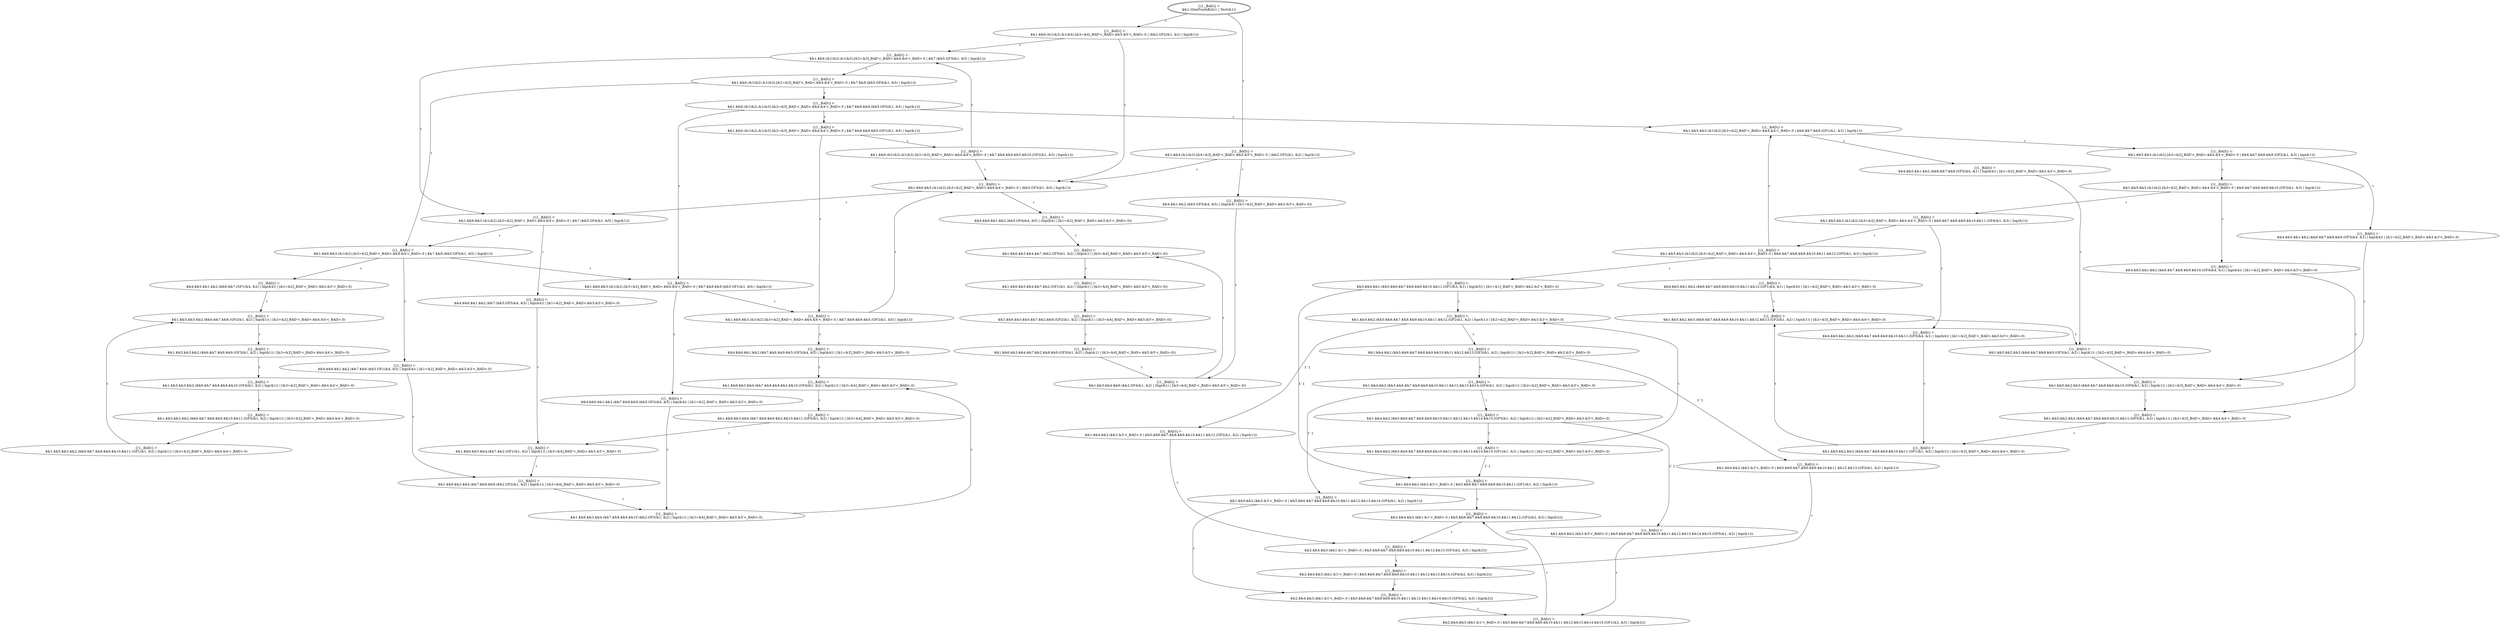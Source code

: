 digraph {
    s0 [peripheries=2,label="{(1,_BAD)} ⊢
$&1.(GenFreshB(&1) | Test(&1))"]
    s1 [label="{(1,_BAD)} ⊢
$&1.$&6.(&1(&3).&1(&4).[&3=&4]_BAD'<_BAD>.$&5.&5'<_BAD>.0 | ($&2.GF2(&1, &2) | Inp(&1)))"]
    s2 [label="{(1,_BAD)} ⊢
$&1.$&4.(&1(&3).[&4=&3]_BAD'<_BAD>.$&5.&5'<_BAD>.0 | ($&2.GF2(&1, &2) | Inp(&1)))"]
    s3 [label="{(1,_BAD)} ⊢
$&1.$&6.(&1(&2).&1(&3).[&2=&3]_BAD'<_BAD>.$&4.&4'<_BAD>.0 | $&7.($&5.GF3(&1, &5) | Inp(&1)))"]
    s4 [label="{(1,_BAD)} ⊢
$&1.$&6.$&3.(&1(&2).[&3=&2]_BAD'<_BAD>.$&4.&4'<_BAD>.0 | ($&5.GF3(&1, &5) | Inp(&1)))"]
    s5 [label="{(1,_BAD)} ⊢
$&4.$&1.$&2.($&5.GF3(&4, &5) | (Inp(&4) | [&1=&2]_BAD'<_BAD>.$&3.&3'<_BAD>.0))"]
    s6 [label="{(1,_BAD)} ⊢
$&1.$&6.(&1(&2).&1(&3).[&2=&3]_BAD'<_BAD>.$&4.&4'<_BAD>.0 | $&7.$&8.($&5.GF4(&1, &5) | Inp(&1)))"]
    s7 [label="{(1,_BAD)} ⊢
$&1.$&6.$&3.(&1(&2).[&3=&2]_BAD'<_BAD>.$&4.&4'<_BAD>.0 | $&7.($&5.GF4(&1, &5) | Inp(&1)))"]
    s8 [label="{(1,_BAD)} ⊢
$&4.$&6.$&1.$&2.($&5.GF4(&4, &5) | (Inp(&4) | [&1=&2]_BAD'<_BAD>.$&3.&3'<_BAD>.0))"]
    s9 [label="{(1,_BAD)} ⊢
$&1.$&3.$&4.$&6.($&2.GF4(&1, &2) | (Inp(&1) | [&3=&4]_BAD'<_BAD>.$&5.&5'<_BAD>.0))"]
    s10 [label="{(1,_BAD)} ⊢
$&1.$&6.(&1(&2).&1(&3).[&2=&3]_BAD'<_BAD>.$&4.&4'<_BAD>.0 | $&7.$&8.$&9.($&5.GF5(&1, &5) | Inp(&1)))"]
    s11 [label="{(1,_BAD)} ⊢
$&1.$&6.$&3.(&1(&2).[&3=&2]_BAD'<_BAD>.$&4.&4'<_BAD>.0 | $&7.$&8.($&5.GF5(&1, &5) | Inp(&1)))"]
    s12 [label="{(1,_BAD)} ⊢
$&4.$&6.$&1.$&2.($&7.($&5.GF5(&4, &5) | Inp(&4)) | [&1=&2]_BAD'<_BAD>.$&3.&3'<_BAD>.0)"]
    s13 [label="{(1,_BAD)} ⊢
$&1.$&6.$&3.$&4.$&7.($&2.GF5(&1, &2) | (Inp(&1) | [&3=&4]_BAD'<_BAD>.$&5.&5'<_BAD>.0))"]
    s14 [label="{(1,_BAD)} ⊢
$&1.$&6.(&1(&2).&1(&3).[&2=&3]_BAD'<_BAD>.$&4.&4'<_BAD>.0 | $&7.$&8.$&9.$&5.(GF1(&1, &5) | Inp(&1)))"]
    s15 [label="{(1,_BAD)} ⊢
$&1.$&5.$&3.(&1(&2).[&3=&2]_BAD'<_BAD>.$&4.&4'<_BAD>.0 | $&6.$&7.$&8.(GF1(&1, &3) | Inp(&1)))"]
    s16 [label="{(1,_BAD)} ⊢
$&1.$&6.$&3.(&1(&2).[&3=&2]_BAD'<_BAD>.$&4.&4'<_BAD>.0 | $&7.$&8.$&9.($&5.GF1(&1, &5) | Inp(&1)))"]
    s17 [label="{(1,_BAD)} ⊢
$&4.$&5.$&1.$&2.($&6.$&7.(GF1(&4, &2) | Inp(&4)) | [&1=&2]_BAD'<_BAD>.$&3.&3'<_BAD>.0)"]
    s18 [label="{(1,_BAD)} ⊢
$&4.$&6.$&1.$&2.($&7.$&8.($&5.GF1(&4, &5) | Inp(&4)) | [&1=&2]_BAD'<_BAD>.$&3.&3'<_BAD>.0)"]
    s19 [label="{(1,_BAD)} ⊢
$&1.$&6.$&3.$&4.($&7.$&2.(GF1(&1, &2) | Inp(&1)) | [&3=&4]_BAD'<_BAD>.$&5.&5'<_BAD>.0)"]
    s20 [label="{(1,_BAD)} ⊢
$&1.$&6.$&3.$&4.$&7.$&2.(GF1(&1, &2) | (Inp(&1) | [&3=&4]_BAD'<_BAD>.$&5.&5'<_BAD>.0))"]
    s21 [label="{(1,_BAD)} ⊢
$&1.$&6.(&1(&2).&1(&3).[&2=&3]_BAD'<_BAD>.$&4.&4'<_BAD>.0 | $&7.$&8.$&9.$&5.$&10.(GF2(&1, &5) | Inp(&1)))"]
    s22 [label="{(1,_BAD)} ⊢
$&1.$&6.$&3.(&1(&2).[&3=&2]_BAD'<_BAD>.$&4.&4'<_BAD>.0 | $&7.$&8.$&9.$&5.(GF2(&1, &5) | Inp(&1)))"]
    s23 [label="{(1,_BAD)} ⊢
$&1.$&5.$&3.(&1(&2).[&3=&2]_BAD'<_BAD>.$&4.&4'<_BAD>.0 | $&6.$&7.$&8.$&9.(GF2(&1, &3) | Inp(&1)))"]
    s24 [label="{(1,_BAD)} ⊢
$&4.$&5.$&1.$&2.($&6.$&7.$&8.(GF2(&4, &1) | Inp(&4)) | [&1=&2]_BAD'<_BAD>.$&3.&3'<_BAD>.0)"]
    s25 [label="{(1,_BAD)} ⊢
$&4.$&6.$&1.$&2.($&7.$&8.$&9.($&5.GF2(&4, &5) | Inp(&4)) | [&1=&2]_BAD'<_BAD>.$&3.&3'<_BAD>.0)"]
    s26 [label="{(1,_BAD)} ⊢
$&1.$&5.$&3.$&2.($&6.$&7.$&8.(GF2(&1, &2) | Inp(&1)) | [&3=&2]_BAD'<_BAD>.$&4.&4'<_BAD>.0)"]
    s27 [label="{(1,_BAD)} ⊢
$&1.$&6.$&3.$&4.($&7.$&8.$&9.($&2.GF2(&1, &2) | Inp(&1)) | [&3=&4]_BAD'<_BAD>.$&5.&5'<_BAD>.0)"]
    s28 [label="{(1,_BAD)} ⊢
$&1.$&6.$&3.$&4.$&7.$&2.$&8.(GF2(&1, &2) | (Inp(&1) | [&3=&4]_BAD'<_BAD>.$&5.&5'<_BAD>.0))"]
    s29 [label="{(1,_BAD)} ⊢
$&4.$&6.$&1.$&2.($&7.$&8.$&9.$&5.(GF3(&4, &5) | Inp(&4)) | [&1=&2]_BAD'<_BAD>.$&3.&3'<_BAD>.0)"]
    s30 [label="{(1,_BAD)} ⊢
$&1.$&5.$&3.(&1(&2).[&3=&2]_BAD'<_BAD>.$&4.&4'<_BAD>.0 | $&6.$&7.$&8.$&9.$&10.(GF3(&1, &3) | Inp(&1)))"]
    s31 [label="{(1,_BAD)} ⊢
$&4.$&5.$&1.$&2.($&6.$&7.$&8.$&9.(GF3(&4, &1) | Inp(&4)) | [&1=&2]_BAD'<_BAD>.$&3.&3'<_BAD>.0)"]
    s32 [label="{(1,_BAD)} ⊢
$&1.$&5.$&2.$&3.($&6.$&7.$&8.$&9.(GF3(&1, &2) | Inp(&1)) | [&2=&3]_BAD'<_BAD>.$&4.&4'<_BAD>.0)"]
    s33 [label="{(1,_BAD)} ⊢
$&1.$&6.$&3.$&4.($&7.$&8.$&9.$&10.($&2.GF3(&1, &2) | Inp(&1)) | [&3=&4]_BAD'<_BAD>.$&5.&5'<_BAD>.0)"]
    s34 [label="{(1,_BAD)} ⊢
$&1.$&5.$&3.$&2.($&6.$&7.$&8.$&9.(GF3(&1, &2) | Inp(&1)) | [&3=&2]_BAD'<_BAD>.$&4.&4'<_BAD>.0)"]
    s35 [label="{(1,_BAD)} ⊢
$&1.$&6.$&3.$&4.$&7.$&2.$&8.$&9.(GF3(&1, &2) | (Inp(&1) | [&3=&4]_BAD'<_BAD>.$&5.&5'<_BAD>.0))"]
    s36 [label="{(1,_BAD)} ⊢
$&1.$&6.$&3.$&4.($&7.$&8.$&9.$&2.$&10.(GF4(&1, &2) | Inp(&1)) | [&3=&4]_BAD'<_BAD>.$&5.&5'<_BAD>.0)"]
    s37 [label="{(1,_BAD)} ⊢
$&1.$&5.$&3.(&1(&2).[&3=&2]_BAD'<_BAD>.$&4.&4'<_BAD>.0 | $&6.$&7.$&8.$&9.$&10.$&11.(GF4(&1, &3) | Inp(&1)))"]
    s38 [label="{(1,_BAD)} ⊢
$&4.$&5.$&1.$&2.($&6.$&7.$&8.$&9.$&10.(GF4(&4, &1) | Inp(&4)) | [&1=&2]_BAD'<_BAD>.$&3.&3'<_BAD>.0)"]
    s39 [label="{(1,_BAD)} ⊢
$&1.$&5.$&2.$&3.($&6.$&7.$&8.$&9.$&10.(GF4(&1, &2) | Inp(&1)) | [&2=&3]_BAD'<_BAD>.$&4.&4'<_BAD>.0)"]
    s40 [label="{(1,_BAD)} ⊢
$&1.$&5.$&3.$&2.($&6.$&7.$&8.$&9.$&10.(GF4(&1, &2) | Inp(&1)) | [&3=&2]_BAD'<_BAD>.$&4.&4'<_BAD>.0)"]
    s41 [label="{(1,_BAD)} ⊢
$&1.$&6.$&3.$&4.($&7.$&8.$&9.$&2.$&10.$&11.(GF5(&1, &2) | Inp(&1)) | [&3=&4]_BAD'<_BAD>.$&5.&5'<_BAD>.0)"]
    s42 [label="{(1,_BAD)} ⊢
$&1.$&5.$&3.(&1(&2).[&3=&2]_BAD'<_BAD>.$&4.&4'<_BAD>.0 | $&6.$&7.$&8.$&9.$&10.$&11.$&12.(GF5(&1, &3) | Inp(&1)))"]
    s43 [label="{(1,_BAD)} ⊢
$&4.$&5.$&1.$&2.($&6.$&7.$&8.$&9.$&10.$&11.(GF5(&4, &1) | Inp(&4)) | [&1=&2]_BAD'<_BAD>.$&3.&3'<_BAD>.0)"]
    s44 [label="{(1,_BAD)} ⊢
$&1.$&5.$&2.$&3.($&6.$&7.$&8.$&9.$&10.$&11.(GF5(&1, &2) | Inp(&1)) | [&2=&3]_BAD'<_BAD>.$&4.&4'<_BAD>.0)"]
    s45 [label="{(1,_BAD)} ⊢
$&1.$&5.$&3.$&2.($&6.$&7.$&8.$&9.$&10.$&11.(GF5(&1, &2) | Inp(&1)) | [&3=&2]_BAD'<_BAD>.$&4.&4'<_BAD>.0)"]
    s46 [label="{(1,_BAD)} ⊢
$&3.$&4.$&1.($&5.$&6.$&7.$&8.$&9.$&10.$&11.(GF1(&3, &1) | Inp(&3)) | [&1=&1]_BAD'<_BAD>.$&2.&2'<_BAD>.0)"]
    s47 [label="{(1,_BAD)} ⊢
$&4.$&5.$&1.$&2.($&6.$&7.$&8.$&9.$&10.$&11.$&12.(GF1(&4, &1) | Inp(&4)) | [&1=&2]_BAD'<_BAD>.$&3.&3'<_BAD>.0)"]
    s48 [label="{(1,_BAD)} ⊢
$&1.$&5.$&2.$&3.($&6.$&7.$&8.$&9.$&10.$&11.(GF1(&1, &2) | Inp(&1)) | [&2=&3]_BAD'<_BAD>.$&4.&4'<_BAD>.0)"]
    s49 [label="{(1,_BAD)} ⊢
$&1.$&5.$&3.$&2.($&6.$&7.$&8.$&9.$&10.$&11.(GF1(&1, &2) | Inp(&1)) | [&3=&2]_BAD'<_BAD>.$&4.&4'<_BAD>.0)"]
    s50 [label="{(1,_BAD)} ⊢
$&1.$&4.$&2.($&5.$&6.$&7.$&8.$&9.$&10.$&11.$&12.(GF2(&1, &2) | Inp(&1)) | [&2=&2]_BAD'<_BAD>.$&3.&3'<_BAD>.0)"]
    s51 [label="{(1,_BAD)} ⊢
$&1.$&4.$&2.($&3.&3'<_BAD>.0 | $&5.$&6.$&7.$&8.$&9.$&10.$&11.(GF1(&1, &2) | Inp(&1)))"]
    s52 [label="{(1,_BAD)} ⊢
$&1.$&5.$&2.$&3.($&6.$&7.$&8.$&9.$&10.$&11.$&12.$&13.(GF2(&1, &2) | Inp(&1)) | [&2=&3]_BAD'<_BAD>.$&4.&4'<_BAD>.0)"]
    s53 [label="{(1,_BAD)} ⊢
$&1.$&4.$&2.($&5.$&6.$&7.$&8.$&9.$&10.$&11.$&12.$&13.(GF3(&1, &2) | Inp(&1)) | [&2=&2]_BAD'<_BAD>.$&3.&3'<_BAD>.0)"]
    s54 [label="{(1,_BAD)} ⊢
$&1.$&4.$&2.($&3.&3'<_BAD>.0 | $&5.$&6.$&7.$&8.$&9.$&10.$&11.$&12.(GF2(&1, &2) | Inp(&1)))"]
    s55 [label="{(1,_BAD)} ⊢
$&2.$&4.$&3.($&1.&1'<_BAD>.0 | $&5.$&6.$&7.$&8.$&9.$&10.$&11.$&12.(GF2(&2, &3) | Inp(&2)))"]
    s56 [label="{(1,_BAD)} ⊢
$&1.$&4.$&2.($&5.$&6.$&7.$&8.$&9.$&10.$&11.$&12.$&13.$&14.(GF4(&1, &2) | Inp(&1)) | [&2=&2]_BAD'<_BAD>.$&3.&3'<_BAD>.0)"]
    s57 [label="{(1,_BAD)} ⊢
$&1.$&4.$&2.($&3.&3'<_BAD>.0 | $&5.$&6.$&7.$&8.$&9.$&10.$&11.$&12.$&13.(GF3(&1, &2) | Inp(&1)))"]
    s58 [label="{(1,_BAD)} ⊢
$&2.$&4.$&3.($&1.&1'<_BAD>.0 | $&5.$&6.$&7.$&8.$&9.$&10.$&11.$&12.$&13.(GF3(&2, &3) | Inp(&2)))"]
    s59 [label="{(1,_BAD)} ⊢
$&1.$&4.$&2.($&5.$&6.$&7.$&8.$&9.$&10.$&11.$&12.$&13.$&14.$&15.(GF5(&1, &2) | Inp(&1)) | [&2=&2]_BAD'<_BAD>.$&3.&3'<_BAD>.0)"]
    s60 [label="{(1,_BAD)} ⊢
$&1.$&4.$&2.($&3.&3'<_BAD>.0 | $&5.$&6.$&7.$&8.$&9.$&10.$&11.$&12.$&13.$&14.(GF4(&1, &2) | Inp(&1)))"]
    s61 [label="{(1,_BAD)} ⊢
$&2.$&4.$&3.($&1.&1'<_BAD>.0 | $&5.$&6.$&7.$&8.$&9.$&10.$&11.$&12.$&13.$&14.(GF4(&2, &3) | Inp(&2)))"]
    s62 [label="{(1,_BAD)} ⊢
$&1.$&4.$&2.($&5.$&6.$&7.$&8.$&9.$&10.$&11.$&12.$&13.$&14.$&15.(GF1(&1, &2) | Inp(&1)) | [&2=&2]_BAD'<_BAD>.$&3.&3'<_BAD>.0)"]
    s63 [label="{(1,_BAD)} ⊢
$&1.$&4.$&2.($&3.&3'<_BAD>.0 | $&5.$&6.$&7.$&8.$&9.$&10.$&11.$&12.$&13.$&14.$&15.(GF5(&1, &2) | Inp(&1)))"]
    s64 [label="{(1,_BAD)} ⊢
$&2.$&4.$&3.($&1.&1'<_BAD>.0 | $&5.$&6.$&7.$&8.$&9.$&10.$&11.$&12.$&13.$&14.$&15.(GF5(&2, &3) | Inp(&2)))"]
    s65 [label="{(1,_BAD)} ⊢
$&2.$&4.$&3.($&1.&1'<_BAD>.0 | $&5.$&6.$&7.$&8.$&9.$&10.$&11.$&12.$&13.$&14.$&15.(GF1(&2, &3) | Inp(&2)))"]

    s0 -> s1 [label="τ"]
    s0 -> s2 [label="τ"]
    s1 -> s3 [label="τ"]
    s1 -> s4 [label="τ"]
    s2 -> s4 [label="τ"]
    s2 -> s5 [label="τ"]
    s3 -> s6 [label="τ"]
    s3 -> s7 [label="τ"]
    s4 -> s7 [label="τ"]
    s4 -> s8 [label="τ"]
    s5 -> s9 [label="τ"]
    s6 -> s10 [label="τ"]
    s6 -> s11 [label="τ"]
    s7 -> s11 [label="τ"]
    s7 -> s12 [label="τ"]
    s8 -> s13 [label="τ"]
    s9 -> s13 [label="τ"]
    s10 -> s14 [label="τ"]
    s10 -> s15 [label="τ"]
    s10 -> s16 [label="τ"]
    s11 -> s16 [label="τ"]
    s11 -> s17 [label="τ"]
    s11 -> s18 [label="τ"]
    s12 -> s19 [label="τ"]
    s13 -> s20 [label="τ"]
    s14 -> s21 [label="τ"]
    s14 -> s22 [label="τ"]
    s15 -> s23 [label="τ"]
    s15 -> s24 [label="τ"]
    s16 -> s22 [label="τ"]
    s16 -> s25 [label="τ"]
    s17 -> s26 [label="τ"]
    s18 -> s27 [label="τ"]
    s19 -> s27 [label="τ"]
    s20 -> s28 [label="τ"]
    s21 -> s3 [label="τ"]
    s21 -> s4 [label="τ"]
    s22 -> s4 [label="τ"]
    s22 -> s29 [label="τ"]
    s23 -> s30 [label="τ"]
    s23 -> s31 [label="τ"]
    s24 -> s32 [label="τ"]
    s25 -> s33 [label="τ"]
    s26 -> s34 [label="τ"]
    s27 -> s33 [label="τ"]
    s28 -> s35 [label="τ"]
    s29 -> s36 [label="τ"]
    s30 -> s37 [label="τ"]
    s30 -> s38 [label="τ"]
    s31 -> s39 [label="τ"]
    s32 -> s39 [label="τ"]
    s33 -> s36 [label="τ"]
    s34 -> s40 [label="τ"]
    s35 -> s9 [label="τ"]
    s36 -> s41 [label="τ"]
    s37 -> s42 [label="τ"]
    s37 -> s43 [label="τ"]
    s38 -> s44 [label="τ"]
    s39 -> s44 [label="τ"]
    s40 -> s45 [label="τ"]
    s41 -> s19 [label="τ"]
    s42 -> s15 [label="τ"]
    s42 -> s46 [label="τ"]
    s42 -> s47 [label="τ"]
    s43 -> s48 [label="τ"]
    s44 -> s48 [label="τ"]
    s45 -> s49 [label="τ"]
    s46 -> s50 [label="τ"]
    s46 -> s51 [label="1' 1"]
    s47 -> s52 [label="τ"]
    s48 -> s52 [label="τ"]
    s49 -> s26 [label="τ"]
    s50 -> s53 [label="τ"]
    s50 -> s54 [label="1' 1"]
    s51 -> s55 [label="τ"]
    s52 -> s32 [label="τ"]
    s53 -> s56 [label="τ"]
    s53 -> s57 [label="1' 1"]
    s54 -> s58 [label="τ"]
    s55 -> s58 [label="τ"]
    s56 -> s59 [label="τ"]
    s56 -> s60 [label="1' 1"]
    s57 -> s61 [label="τ"]
    s58 -> s61 [label="τ"]
    s59 -> s62 [label="τ"]
    s59 -> s63 [label="1' 1"]
    s60 -> s64 [label="τ"]
    s61 -> s64 [label="τ"]
    s62 -> s50 [label="τ"]
    s62 -> s51 [label="1' 1"]
    s63 -> s65 [label="τ"]
    s64 -> s65 [label="τ"]
    s65 -> s55 [label="τ"]
}
